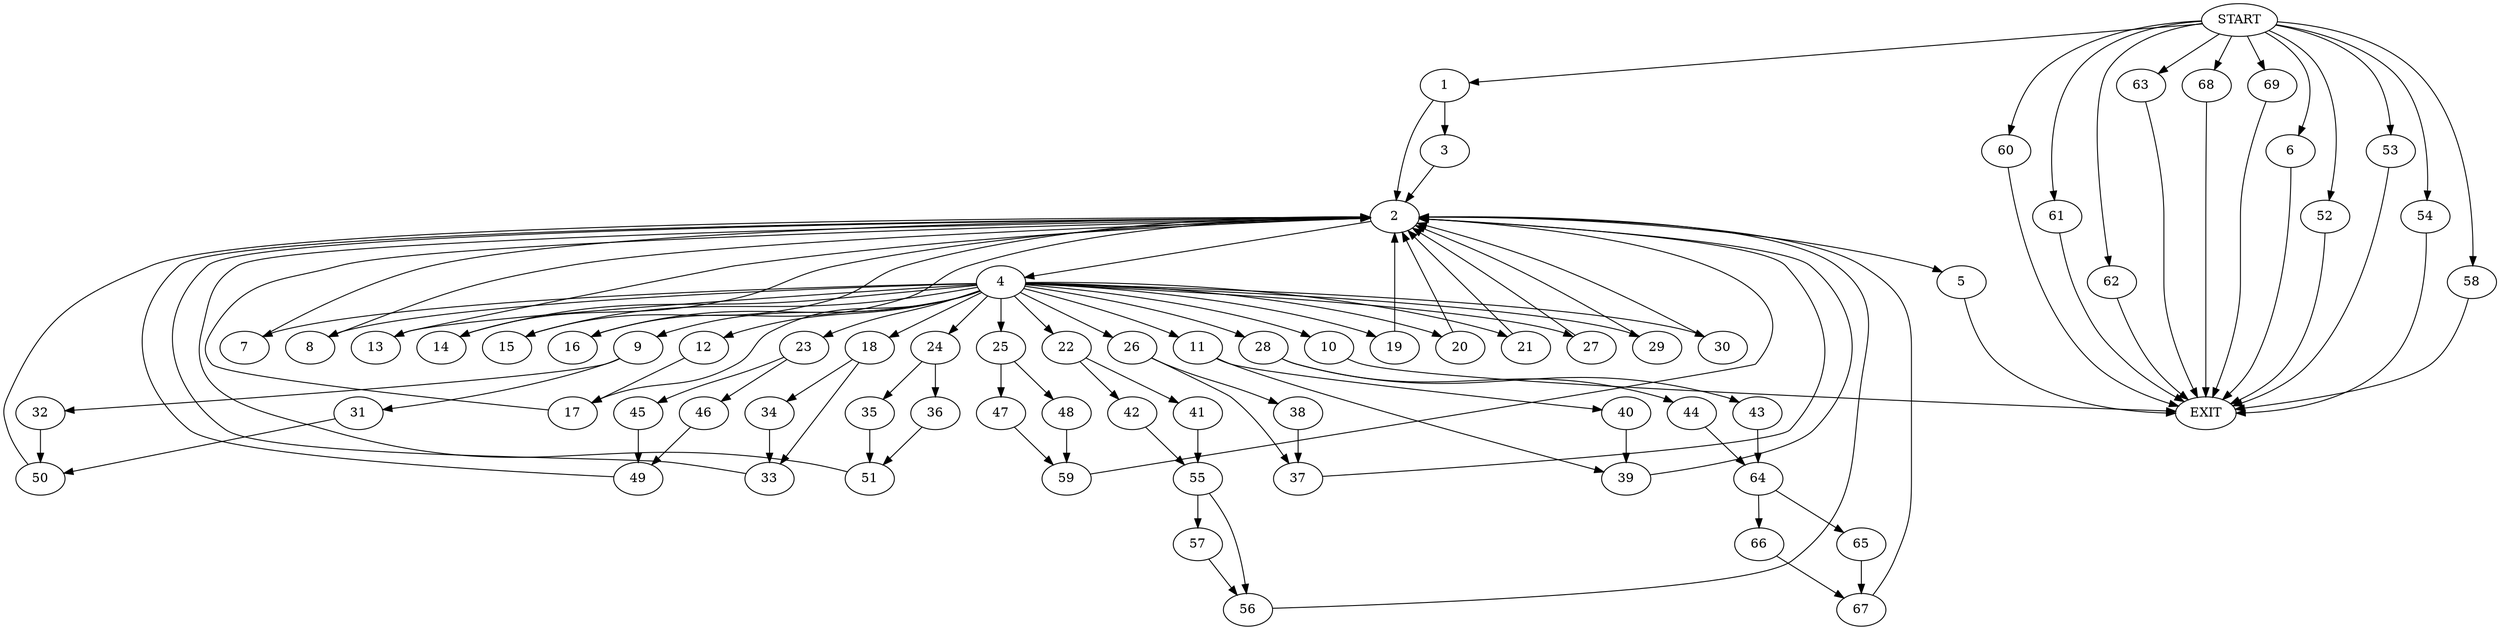 digraph {
0 [label="START"]
70 [label="EXIT"]
0 -> 1
1 -> 2
1 -> 3
2 -> 4
2 -> 5
3 -> 2
0 -> 6
6 -> 70
4 -> 7
4 -> 8
4 -> 9
4 -> 10
4 -> 11
4 -> 12
4 -> 13
4 -> 14
4 -> 15
4 -> 16
4 -> 17
4 -> 18
4 -> 19
4 -> 20
4 -> 21
4 -> 22
4 -> 23
4 -> 24
4 -> 25
4 -> 26
4 -> 27
4 -> 28
4 -> 29
4 -> 30
5 -> 70
14 -> 2
21 -> 2
20 -> 2
15 -> 2
9 -> 31
9 -> 32
18 -> 33
18 -> 34
10 -> 70
29 -> 2
8 -> 2
19 -> 2
24 -> 35
24 -> 36
26 -> 37
26 -> 38
16 -> 2
27 -> 2
11 -> 39
11 -> 40
7 -> 2
22 -> 41
22 -> 42
28 -> 43
28 -> 44
30 -> 2
17 -> 2
23 -> 45
23 -> 46
13 -> 2
12 -> 17
25 -> 47
25 -> 48
45 -> 49
46 -> 49
49 -> 2
31 -> 50
32 -> 50
50 -> 2
35 -> 51
36 -> 51
51 -> 2
34 -> 33
33 -> 2
0 -> 52
52 -> 70
37 -> 2
38 -> 37
0 -> 53
53 -> 70
39 -> 2
40 -> 39
0 -> 54
54 -> 70
42 -> 55
41 -> 55
55 -> 56
55 -> 57
56 -> 2
57 -> 56
0 -> 58
58 -> 70
48 -> 59
47 -> 59
59 -> 2
0 -> 60
60 -> 70
0 -> 61
61 -> 70
0 -> 62
62 -> 70
0 -> 63
63 -> 70
44 -> 64
43 -> 64
64 -> 65
64 -> 66
65 -> 67
66 -> 67
67 -> 2
0 -> 68
68 -> 70
0 -> 69
69 -> 70
}
